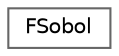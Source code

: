 digraph "Graphical Class Hierarchy"
{
 // INTERACTIVE_SVG=YES
 // LATEX_PDF_SIZE
  bgcolor="transparent";
  edge [fontname=Helvetica,fontsize=10,labelfontname=Helvetica,labelfontsize=10];
  node [fontname=Helvetica,fontsize=10,shape=box,height=0.2,width=0.4];
  rankdir="LR";
  Node0 [id="Node000000",label="FSobol",height=0.2,width=0.4,color="grey40", fillcolor="white", style="filled",URL="$dd/dbb/classFSobol.html",tooltip="Support for Sobol quasi-random numbers."];
}
